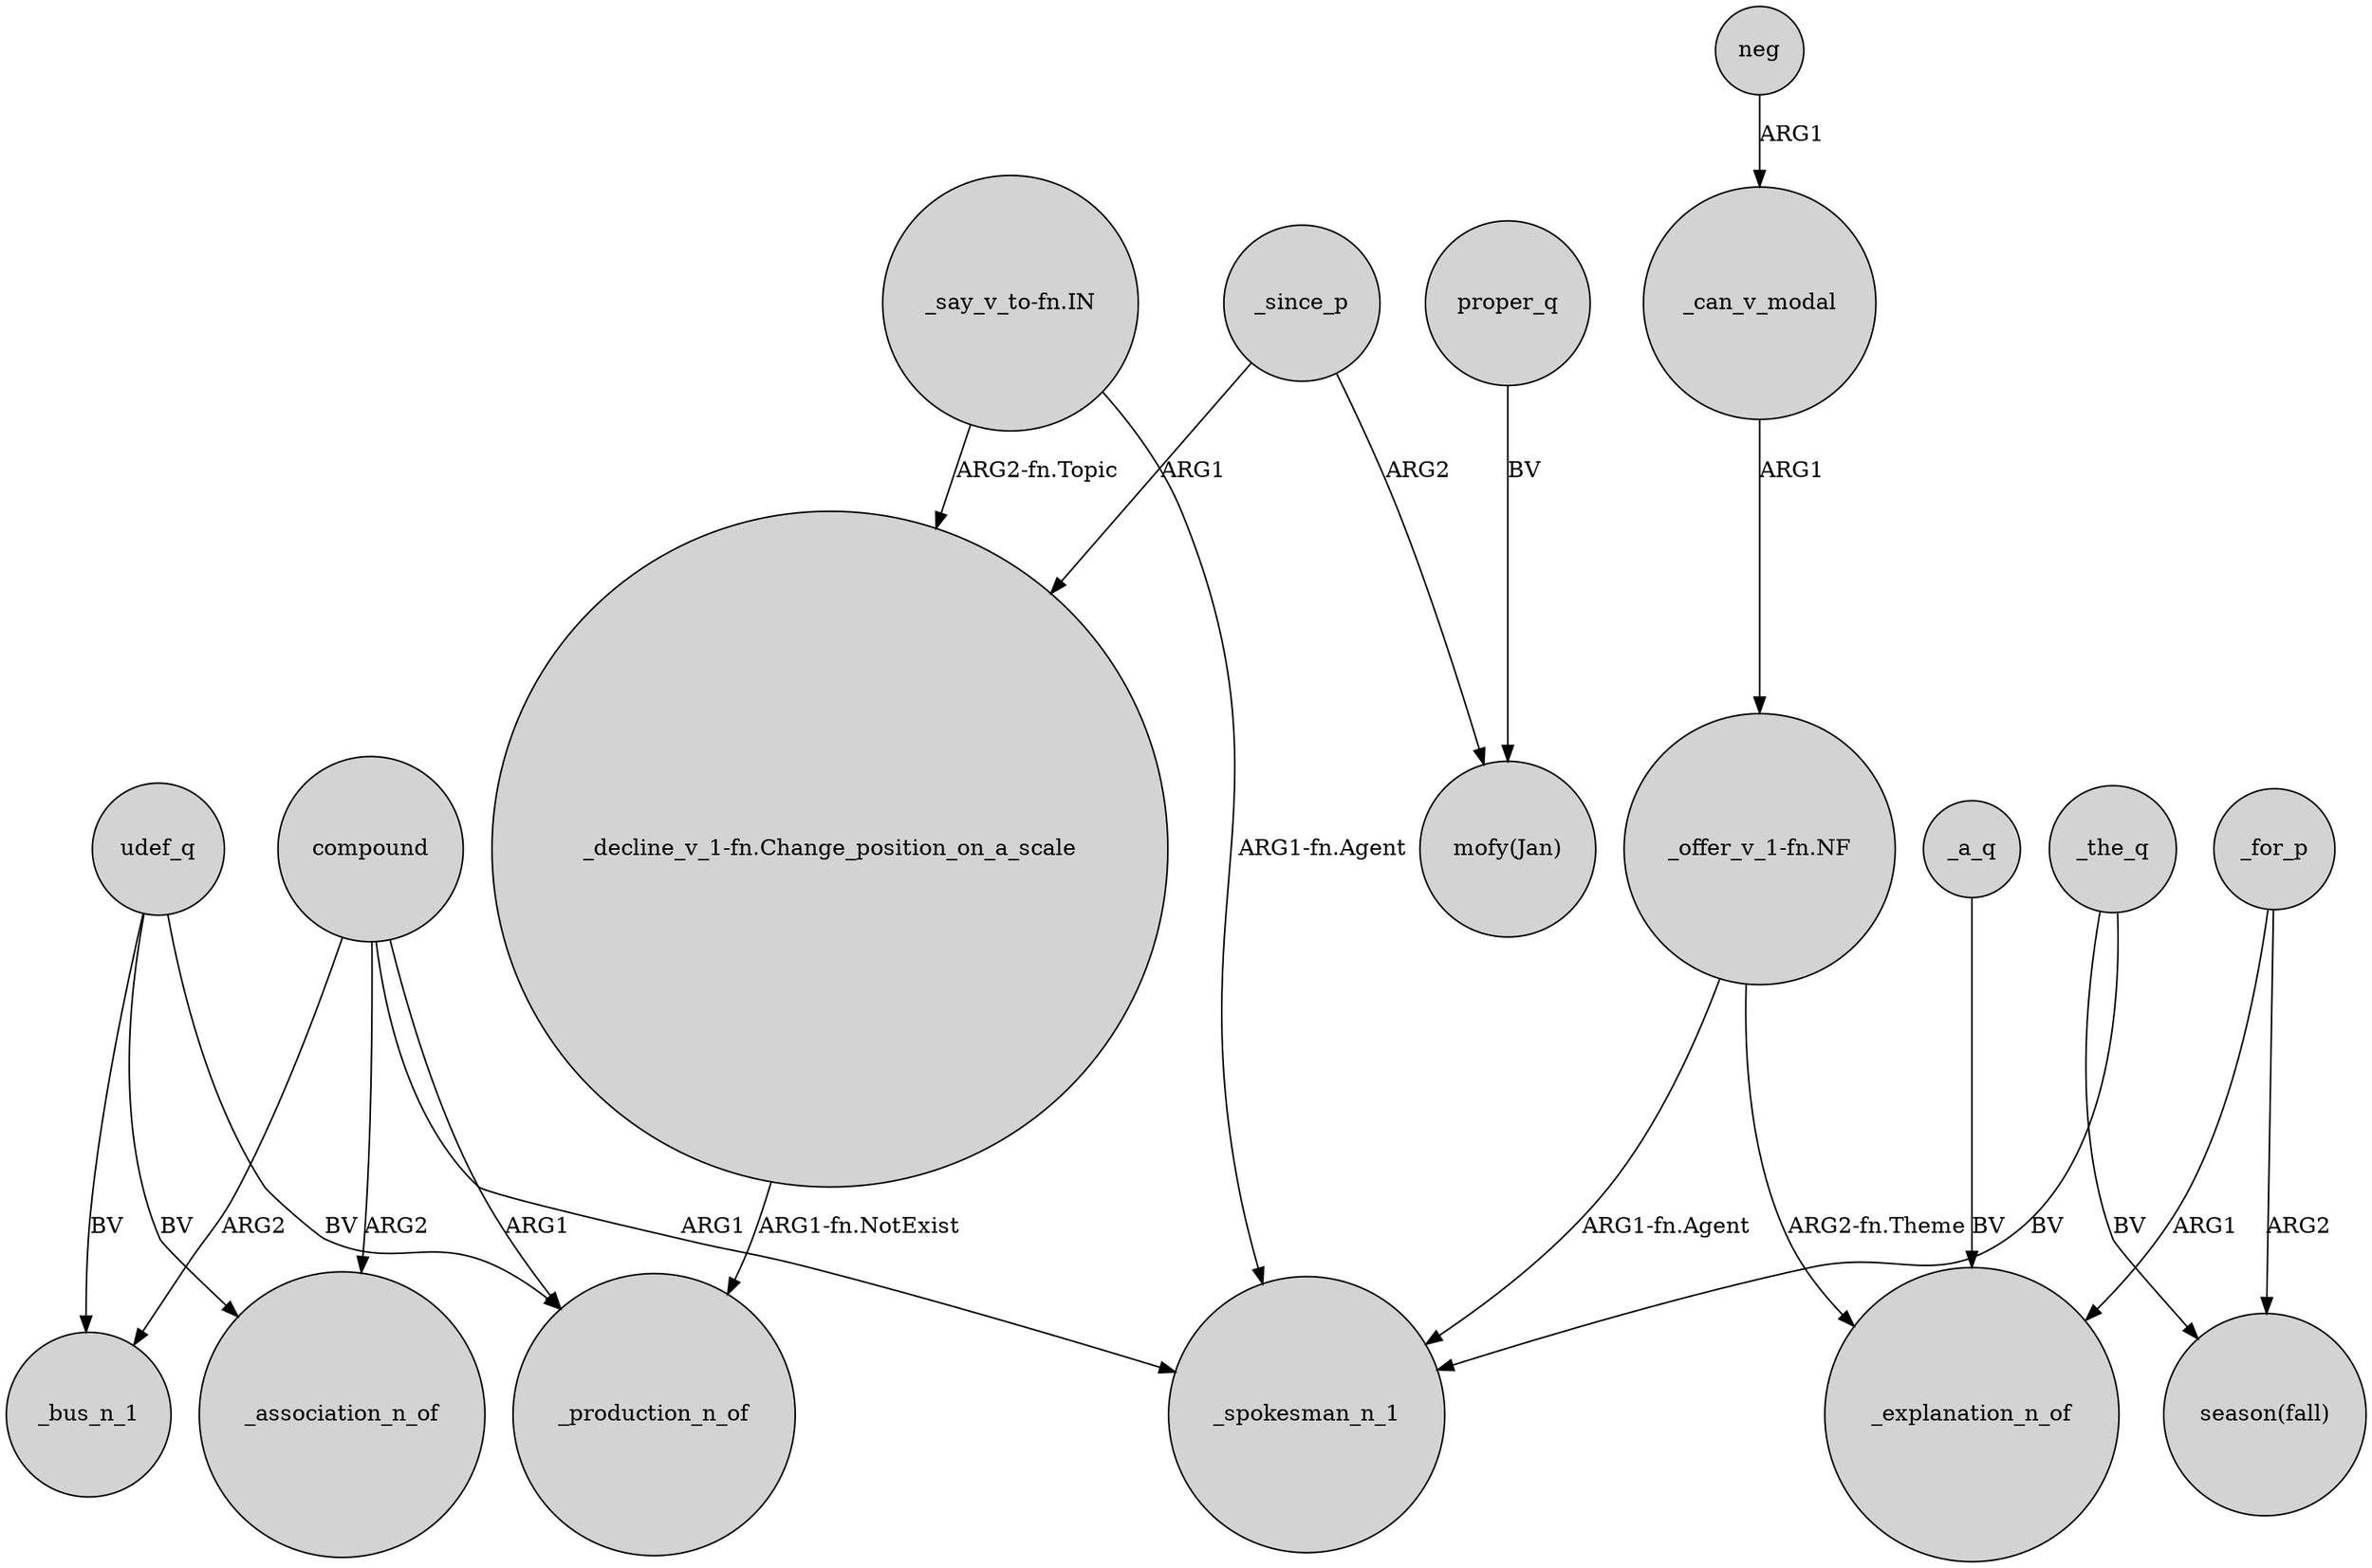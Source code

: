 digraph {
	node [shape=circle style=filled]
	udef_q -> _production_n_of [label=BV]
	_since_p -> "mofy(Jan)" [label=ARG2]
	_since_p -> "_decline_v_1-fn.Change_position_on_a_scale" [label=ARG1]
	_can_v_modal -> "_offer_v_1-fn.NF" [label=ARG1]
	compound -> _production_n_of [label=ARG1]
	_a_q -> _explanation_n_of [label=BV]
	proper_q -> "mofy(Jan)" [label=BV]
	_for_p -> _explanation_n_of [label=ARG1]
	compound -> _association_n_of [label=ARG2]
	compound -> _bus_n_1 [label=ARG2]
	"_say_v_to-fn.IN" -> _spokesman_n_1 [label="ARG1-fn.Agent"]
	"_offer_v_1-fn.NF" -> _explanation_n_of [label="ARG2-fn.Theme"]
	compound -> _spokesman_n_1 [label=ARG1]
	"_say_v_to-fn.IN" -> "_decline_v_1-fn.Change_position_on_a_scale" [label="ARG2-fn.Topic"]
	udef_q -> _association_n_of [label=BV]
	"_offer_v_1-fn.NF" -> _spokesman_n_1 [label="ARG1-fn.Agent"]
	_the_q -> "season(fall)" [label=BV]
	"_decline_v_1-fn.Change_position_on_a_scale" -> _production_n_of [label="ARG1-fn.NotExist"]
	udef_q -> _bus_n_1 [label=BV]
	_the_q -> _spokesman_n_1 [label=BV]
	neg -> _can_v_modal [label=ARG1]
	_for_p -> "season(fall)" [label=ARG2]
}
